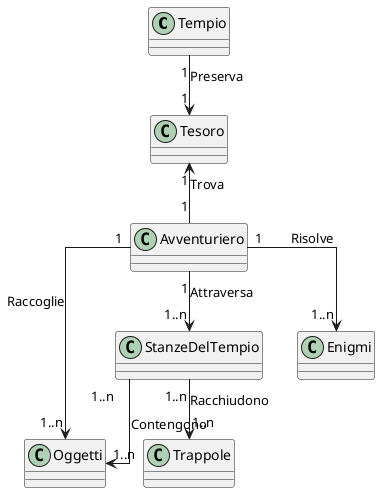 @startuml
skinparam linetype ortho

class Tempio {
}

class Oggetti {
}

class Tesoro {
}

class Avventuriero {
}

class StanzeDelTempio {
}

class Enigmi {
}

class Trappole {
}

Tempio "1" --> "1" Tesoro : Preserva
Tesoro "1" <-- "1" Avventuriero : Trova
Avventuriero "1" --> "1..n" Oggetti : Raccoglie
Avventuriero "1" --> "1..n" StanzeDelTempio : Attraversa
StanzeDelTempio "1..n" --> "1..n" Oggetti : Contengono
StanzeDelTempio "1..n" --> "1..n" Trappole : Racchiudono
Avventuriero "1" --> "1..n" Enigmi : Risolve

@enduml
